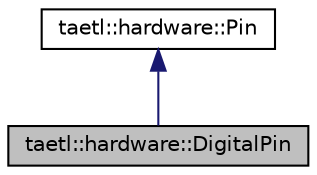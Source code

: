 digraph "taetl::hardware::DigitalPin"
{
  edge [fontname="Helvetica",fontsize="10",labelfontname="Helvetica",labelfontsize="10"];
  node [fontname="Helvetica",fontsize="10",shape=record];
  Node2 [label="taetl::hardware::DigitalPin",height=0.2,width=0.4,color="black", fillcolor="grey75", style="filled", fontcolor="black"];
  Node3 -> Node2 [dir="back",color="midnightblue",fontsize="10",style="solid",fontname="Helvetica"];
  Node3 [label="taetl::hardware::Pin",height=0.2,width=0.4,color="black", fillcolor="white", style="filled",URL="$classtaetl_1_1hardware_1_1Pin.html",tooltip="Represents a physical pin on a micro controller. "];
}
